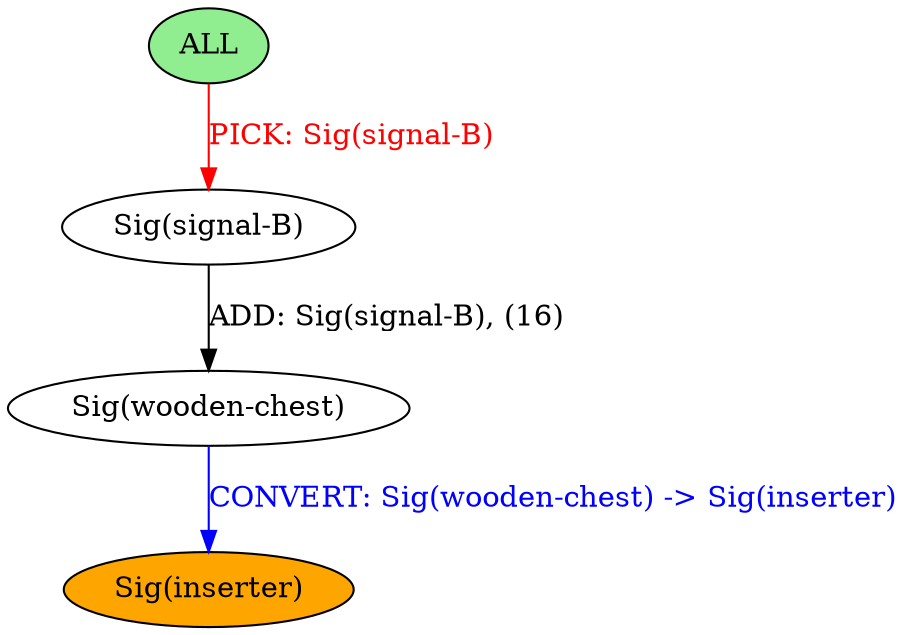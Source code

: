 strict digraph {
	nodesep=1
	5	[style=filled fillcolor=orange label="Sig(inserter)"]
	4	[style=filled fillcolor=white label="Sig(wooden-chest)"]
	0	[style=filled fillcolor=lightgreen label="ALL"]
	3	[style=filled fillcolor=white label="Sig(signal-B)"]
	4 -> 5	[label="CONVERT: Sig(wooden-chest) -> Sig(inserter)" color=blue fontcolor=blue]
	0 -> 3	[label="PICK: Sig(signal-B)" color=red fontcolor=red]
	3 -> 4	[label="ADD: Sig(signal-B), (16)" color=black fontcolor=black]
}

